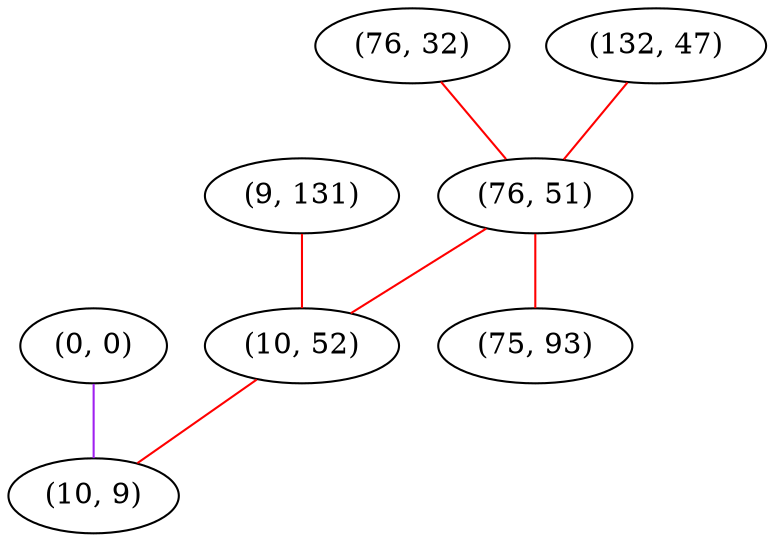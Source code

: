 graph "" {
"(0, 0)";
"(76, 32)";
"(132, 47)";
"(9, 131)";
"(76, 51)";
"(75, 93)";
"(10, 52)";
"(10, 9)";
"(0, 0)" -- "(10, 9)"  [color=purple, key=0, weight=4];
"(76, 32)" -- "(76, 51)"  [color=red, key=0, weight=1];
"(132, 47)" -- "(76, 51)"  [color=red, key=0, weight=1];
"(9, 131)" -- "(10, 52)"  [color=red, key=0, weight=1];
"(76, 51)" -- "(10, 52)"  [color=red, key=0, weight=1];
"(76, 51)" -- "(75, 93)"  [color=red, key=0, weight=1];
"(10, 52)" -- "(10, 9)"  [color=red, key=0, weight=1];
}
